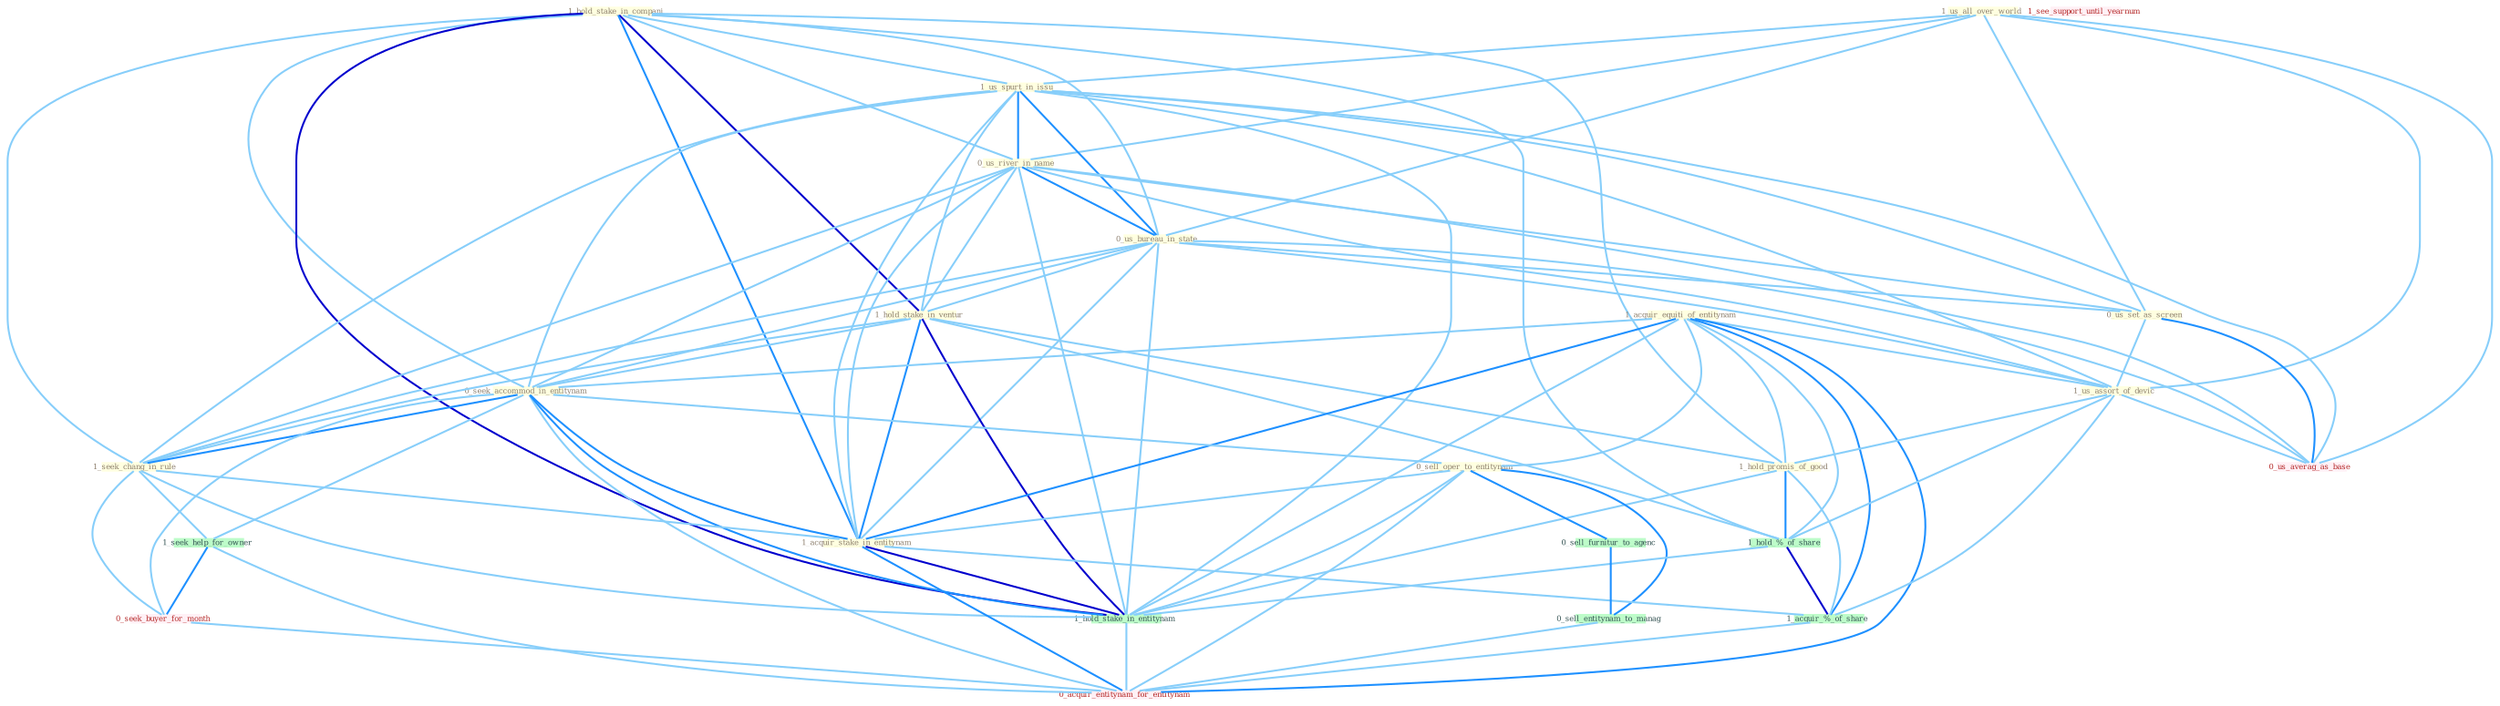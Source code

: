 Graph G{ 
    node
    [shape=polygon,style=filled,width=.5,height=.06,color="#BDFCC9",fixedsize=true,fontsize=4,
    fontcolor="#2f4f4f"];
    {node
    [color="#ffffe0", fontcolor="#8b7d6b"] "1_us_all_over_world " "1_hold_stake_in_compani " "1_us_spurt_in_issu " "0_us_river_in_name " "0_us_bureau_in_state " "0_us_set_as_screen " "1_hold_stake_in_ventur " "1_acquir_equiti_of_entitynam " "1_us_assort_of_devic " "1_hold_promis_of_good " "0_seek_accommod_in_entitynam " "0_sell_oper_to_entitynam " "1_seek_chang_in_rule " "1_acquir_stake_in_entitynam "}
{node [color="#fff0f5", fontcolor="#b22222"] "0_seek_buyer_for_month " "1_see_support_until_yearnum " "0_us_averag_as_base " "0_acquir_entitynam_for_entitynam "}
edge [color="#B0E2FF"];

	"1_us_all_over_world " -- "1_us_spurt_in_issu " [w="1", color="#87cefa" ];
	"1_us_all_over_world " -- "0_us_river_in_name " [w="1", color="#87cefa" ];
	"1_us_all_over_world " -- "0_us_bureau_in_state " [w="1", color="#87cefa" ];
	"1_us_all_over_world " -- "0_us_set_as_screen " [w="1", color="#87cefa" ];
	"1_us_all_over_world " -- "1_us_assort_of_devic " [w="1", color="#87cefa" ];
	"1_us_all_over_world " -- "0_us_averag_as_base " [w="1", color="#87cefa" ];
	"1_hold_stake_in_compani " -- "1_us_spurt_in_issu " [w="1", color="#87cefa" ];
	"1_hold_stake_in_compani " -- "0_us_river_in_name " [w="1", color="#87cefa" ];
	"1_hold_stake_in_compani " -- "0_us_bureau_in_state " [w="1", color="#87cefa" ];
	"1_hold_stake_in_compani " -- "1_hold_stake_in_ventur " [w="3", color="#0000cd" , len=0.6];
	"1_hold_stake_in_compani " -- "1_hold_promis_of_good " [w="1", color="#87cefa" ];
	"1_hold_stake_in_compani " -- "0_seek_accommod_in_entitynam " [w="1", color="#87cefa" ];
	"1_hold_stake_in_compani " -- "1_seek_chang_in_rule " [w="1", color="#87cefa" ];
	"1_hold_stake_in_compani " -- "1_acquir_stake_in_entitynam " [w="2", color="#1e90ff" , len=0.8];
	"1_hold_stake_in_compani " -- "1_hold_%_of_share " [w="1", color="#87cefa" ];
	"1_hold_stake_in_compani " -- "1_hold_stake_in_entitynam " [w="3", color="#0000cd" , len=0.6];
	"1_us_spurt_in_issu " -- "0_us_river_in_name " [w="2", color="#1e90ff" , len=0.8];
	"1_us_spurt_in_issu " -- "0_us_bureau_in_state " [w="2", color="#1e90ff" , len=0.8];
	"1_us_spurt_in_issu " -- "0_us_set_as_screen " [w="1", color="#87cefa" ];
	"1_us_spurt_in_issu " -- "1_hold_stake_in_ventur " [w="1", color="#87cefa" ];
	"1_us_spurt_in_issu " -- "1_us_assort_of_devic " [w="1", color="#87cefa" ];
	"1_us_spurt_in_issu " -- "0_seek_accommod_in_entitynam " [w="1", color="#87cefa" ];
	"1_us_spurt_in_issu " -- "1_seek_chang_in_rule " [w="1", color="#87cefa" ];
	"1_us_spurt_in_issu " -- "1_acquir_stake_in_entitynam " [w="1", color="#87cefa" ];
	"1_us_spurt_in_issu " -- "1_hold_stake_in_entitynam " [w="1", color="#87cefa" ];
	"1_us_spurt_in_issu " -- "0_us_averag_as_base " [w="1", color="#87cefa" ];
	"0_us_river_in_name " -- "0_us_bureau_in_state " [w="2", color="#1e90ff" , len=0.8];
	"0_us_river_in_name " -- "0_us_set_as_screen " [w="1", color="#87cefa" ];
	"0_us_river_in_name " -- "1_hold_stake_in_ventur " [w="1", color="#87cefa" ];
	"0_us_river_in_name " -- "1_us_assort_of_devic " [w="1", color="#87cefa" ];
	"0_us_river_in_name " -- "0_seek_accommod_in_entitynam " [w="1", color="#87cefa" ];
	"0_us_river_in_name " -- "1_seek_chang_in_rule " [w="1", color="#87cefa" ];
	"0_us_river_in_name " -- "1_acquir_stake_in_entitynam " [w="1", color="#87cefa" ];
	"0_us_river_in_name " -- "1_hold_stake_in_entitynam " [w="1", color="#87cefa" ];
	"0_us_river_in_name " -- "0_us_averag_as_base " [w="1", color="#87cefa" ];
	"0_us_bureau_in_state " -- "0_us_set_as_screen " [w="1", color="#87cefa" ];
	"0_us_bureau_in_state " -- "1_hold_stake_in_ventur " [w="1", color="#87cefa" ];
	"0_us_bureau_in_state " -- "1_us_assort_of_devic " [w="1", color="#87cefa" ];
	"0_us_bureau_in_state " -- "0_seek_accommod_in_entitynam " [w="1", color="#87cefa" ];
	"0_us_bureau_in_state " -- "1_seek_chang_in_rule " [w="1", color="#87cefa" ];
	"0_us_bureau_in_state " -- "1_acquir_stake_in_entitynam " [w="1", color="#87cefa" ];
	"0_us_bureau_in_state " -- "1_hold_stake_in_entitynam " [w="1", color="#87cefa" ];
	"0_us_bureau_in_state " -- "0_us_averag_as_base " [w="1", color="#87cefa" ];
	"0_us_set_as_screen " -- "1_us_assort_of_devic " [w="1", color="#87cefa" ];
	"0_us_set_as_screen " -- "0_us_averag_as_base " [w="2", color="#1e90ff" , len=0.8];
	"1_hold_stake_in_ventur " -- "1_hold_promis_of_good " [w="1", color="#87cefa" ];
	"1_hold_stake_in_ventur " -- "0_seek_accommod_in_entitynam " [w="1", color="#87cefa" ];
	"1_hold_stake_in_ventur " -- "1_seek_chang_in_rule " [w="1", color="#87cefa" ];
	"1_hold_stake_in_ventur " -- "1_acquir_stake_in_entitynam " [w="2", color="#1e90ff" , len=0.8];
	"1_hold_stake_in_ventur " -- "1_hold_%_of_share " [w="1", color="#87cefa" ];
	"1_hold_stake_in_ventur " -- "1_hold_stake_in_entitynam " [w="3", color="#0000cd" , len=0.6];
	"1_acquir_equiti_of_entitynam " -- "1_us_assort_of_devic " [w="1", color="#87cefa" ];
	"1_acquir_equiti_of_entitynam " -- "1_hold_promis_of_good " [w="1", color="#87cefa" ];
	"1_acquir_equiti_of_entitynam " -- "0_seek_accommod_in_entitynam " [w="1", color="#87cefa" ];
	"1_acquir_equiti_of_entitynam " -- "0_sell_oper_to_entitynam " [w="1", color="#87cefa" ];
	"1_acquir_equiti_of_entitynam " -- "1_acquir_stake_in_entitynam " [w="2", color="#1e90ff" , len=0.8];
	"1_acquir_equiti_of_entitynam " -- "1_hold_%_of_share " [w="1", color="#87cefa" ];
	"1_acquir_equiti_of_entitynam " -- "1_hold_stake_in_entitynam " [w="1", color="#87cefa" ];
	"1_acquir_equiti_of_entitynam " -- "1_acquir_%_of_share " [w="2", color="#1e90ff" , len=0.8];
	"1_acquir_equiti_of_entitynam " -- "0_acquir_entitynam_for_entitynam " [w="2", color="#1e90ff" , len=0.8];
	"1_us_assort_of_devic " -- "1_hold_promis_of_good " [w="1", color="#87cefa" ];
	"1_us_assort_of_devic " -- "1_hold_%_of_share " [w="1", color="#87cefa" ];
	"1_us_assort_of_devic " -- "1_acquir_%_of_share " [w="1", color="#87cefa" ];
	"1_us_assort_of_devic " -- "0_us_averag_as_base " [w="1", color="#87cefa" ];
	"1_hold_promis_of_good " -- "1_hold_%_of_share " [w="2", color="#1e90ff" , len=0.8];
	"1_hold_promis_of_good " -- "1_hold_stake_in_entitynam " [w="1", color="#87cefa" ];
	"1_hold_promis_of_good " -- "1_acquir_%_of_share " [w="1", color="#87cefa" ];
	"0_seek_accommod_in_entitynam " -- "0_sell_oper_to_entitynam " [w="1", color="#87cefa" ];
	"0_seek_accommod_in_entitynam " -- "1_seek_chang_in_rule " [w="2", color="#1e90ff" , len=0.8];
	"0_seek_accommod_in_entitynam " -- "1_acquir_stake_in_entitynam " [w="2", color="#1e90ff" , len=0.8];
	"0_seek_accommod_in_entitynam " -- "1_hold_stake_in_entitynam " [w="2", color="#1e90ff" , len=0.8];
	"0_seek_accommod_in_entitynam " -- "1_seek_help_for_owner " [w="1", color="#87cefa" ];
	"0_seek_accommod_in_entitynam " -- "0_seek_buyer_for_month " [w="1", color="#87cefa" ];
	"0_seek_accommod_in_entitynam " -- "0_acquir_entitynam_for_entitynam " [w="1", color="#87cefa" ];
	"0_sell_oper_to_entitynam " -- "1_acquir_stake_in_entitynam " [w="1", color="#87cefa" ];
	"0_sell_oper_to_entitynam " -- "1_hold_stake_in_entitynam " [w="1", color="#87cefa" ];
	"0_sell_oper_to_entitynam " -- "0_sell_furnitur_to_agenc " [w="2", color="#1e90ff" , len=0.8];
	"0_sell_oper_to_entitynam " -- "0_sell_entitynam_to_manag " [w="2", color="#1e90ff" , len=0.8];
	"0_sell_oper_to_entitynam " -- "0_acquir_entitynam_for_entitynam " [w="1", color="#87cefa" ];
	"1_seek_chang_in_rule " -- "1_acquir_stake_in_entitynam " [w="1", color="#87cefa" ];
	"1_seek_chang_in_rule " -- "1_hold_stake_in_entitynam " [w="1", color="#87cefa" ];
	"1_seek_chang_in_rule " -- "1_seek_help_for_owner " [w="1", color="#87cefa" ];
	"1_seek_chang_in_rule " -- "0_seek_buyer_for_month " [w="1", color="#87cefa" ];
	"1_acquir_stake_in_entitynam " -- "1_hold_stake_in_entitynam " [w="3", color="#0000cd" , len=0.6];
	"1_acquir_stake_in_entitynam " -- "1_acquir_%_of_share " [w="1", color="#87cefa" ];
	"1_acquir_stake_in_entitynam " -- "0_acquir_entitynam_for_entitynam " [w="2", color="#1e90ff" , len=0.8];
	"1_hold_%_of_share " -- "1_hold_stake_in_entitynam " [w="1", color="#87cefa" ];
	"1_hold_%_of_share " -- "1_acquir_%_of_share " [w="3", color="#0000cd" , len=0.6];
	"1_hold_stake_in_entitynam " -- "0_acquir_entitynam_for_entitynam " [w="1", color="#87cefa" ];
	"1_seek_help_for_owner " -- "0_seek_buyer_for_month " [w="2", color="#1e90ff" , len=0.8];
	"1_seek_help_for_owner " -- "0_acquir_entitynam_for_entitynam " [w="1", color="#87cefa" ];
	"0_seek_buyer_for_month " -- "0_acquir_entitynam_for_entitynam " [w="1", color="#87cefa" ];
	"1_acquir_%_of_share " -- "0_acquir_entitynam_for_entitynam " [w="1", color="#87cefa" ];
	"0_sell_furnitur_to_agenc " -- "0_sell_entitynam_to_manag " [w="2", color="#1e90ff" , len=0.8];
	"0_sell_entitynam_to_manag " -- "0_acquir_entitynam_for_entitynam " [w="1", color="#87cefa" ];
}